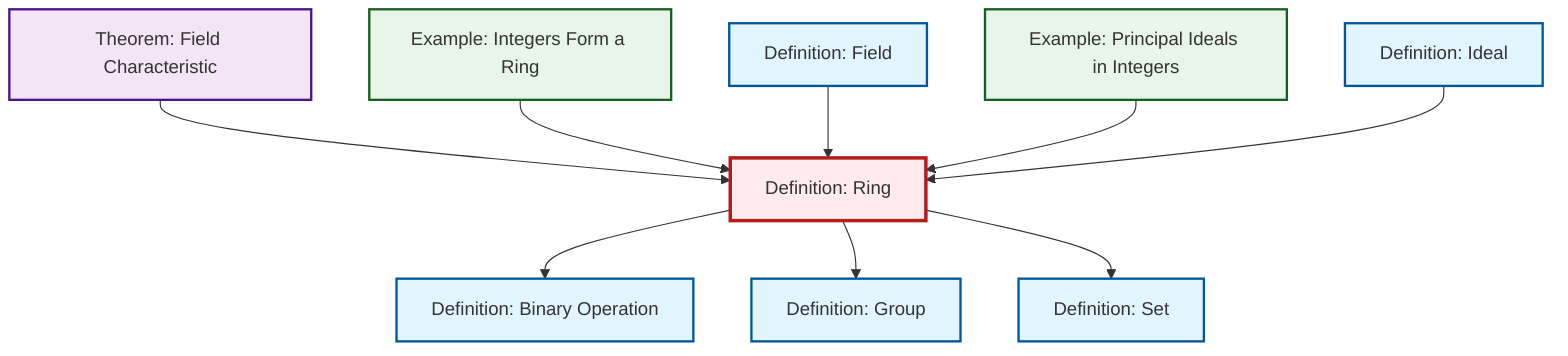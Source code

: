 graph TD
    classDef definition fill:#e1f5fe,stroke:#01579b,stroke-width:2px
    classDef theorem fill:#f3e5f5,stroke:#4a148c,stroke-width:2px
    classDef axiom fill:#fff3e0,stroke:#e65100,stroke-width:2px
    classDef example fill:#e8f5e9,stroke:#1b5e20,stroke-width:2px
    classDef current fill:#ffebee,stroke:#b71c1c,stroke-width:3px
    ex-integers-ring["Example: Integers Form a Ring"]:::example
    thm-field-characteristic["Theorem: Field Characteristic"]:::theorem
    def-binary-operation["Definition: Binary Operation"]:::definition
    ex-principal-ideal["Example: Principal Ideals in Integers"]:::example
    def-ideal["Definition: Ideal"]:::definition
    def-ring["Definition: Ring"]:::definition
    def-set["Definition: Set"]:::definition
    def-group["Definition: Group"]:::definition
    def-field["Definition: Field"]:::definition
    thm-field-characteristic --> def-ring
    ex-integers-ring --> def-ring
    def-ring --> def-binary-operation
    def-field --> def-ring
    ex-principal-ideal --> def-ring
    def-ideal --> def-ring
    def-ring --> def-group
    def-ring --> def-set
    class def-ring current